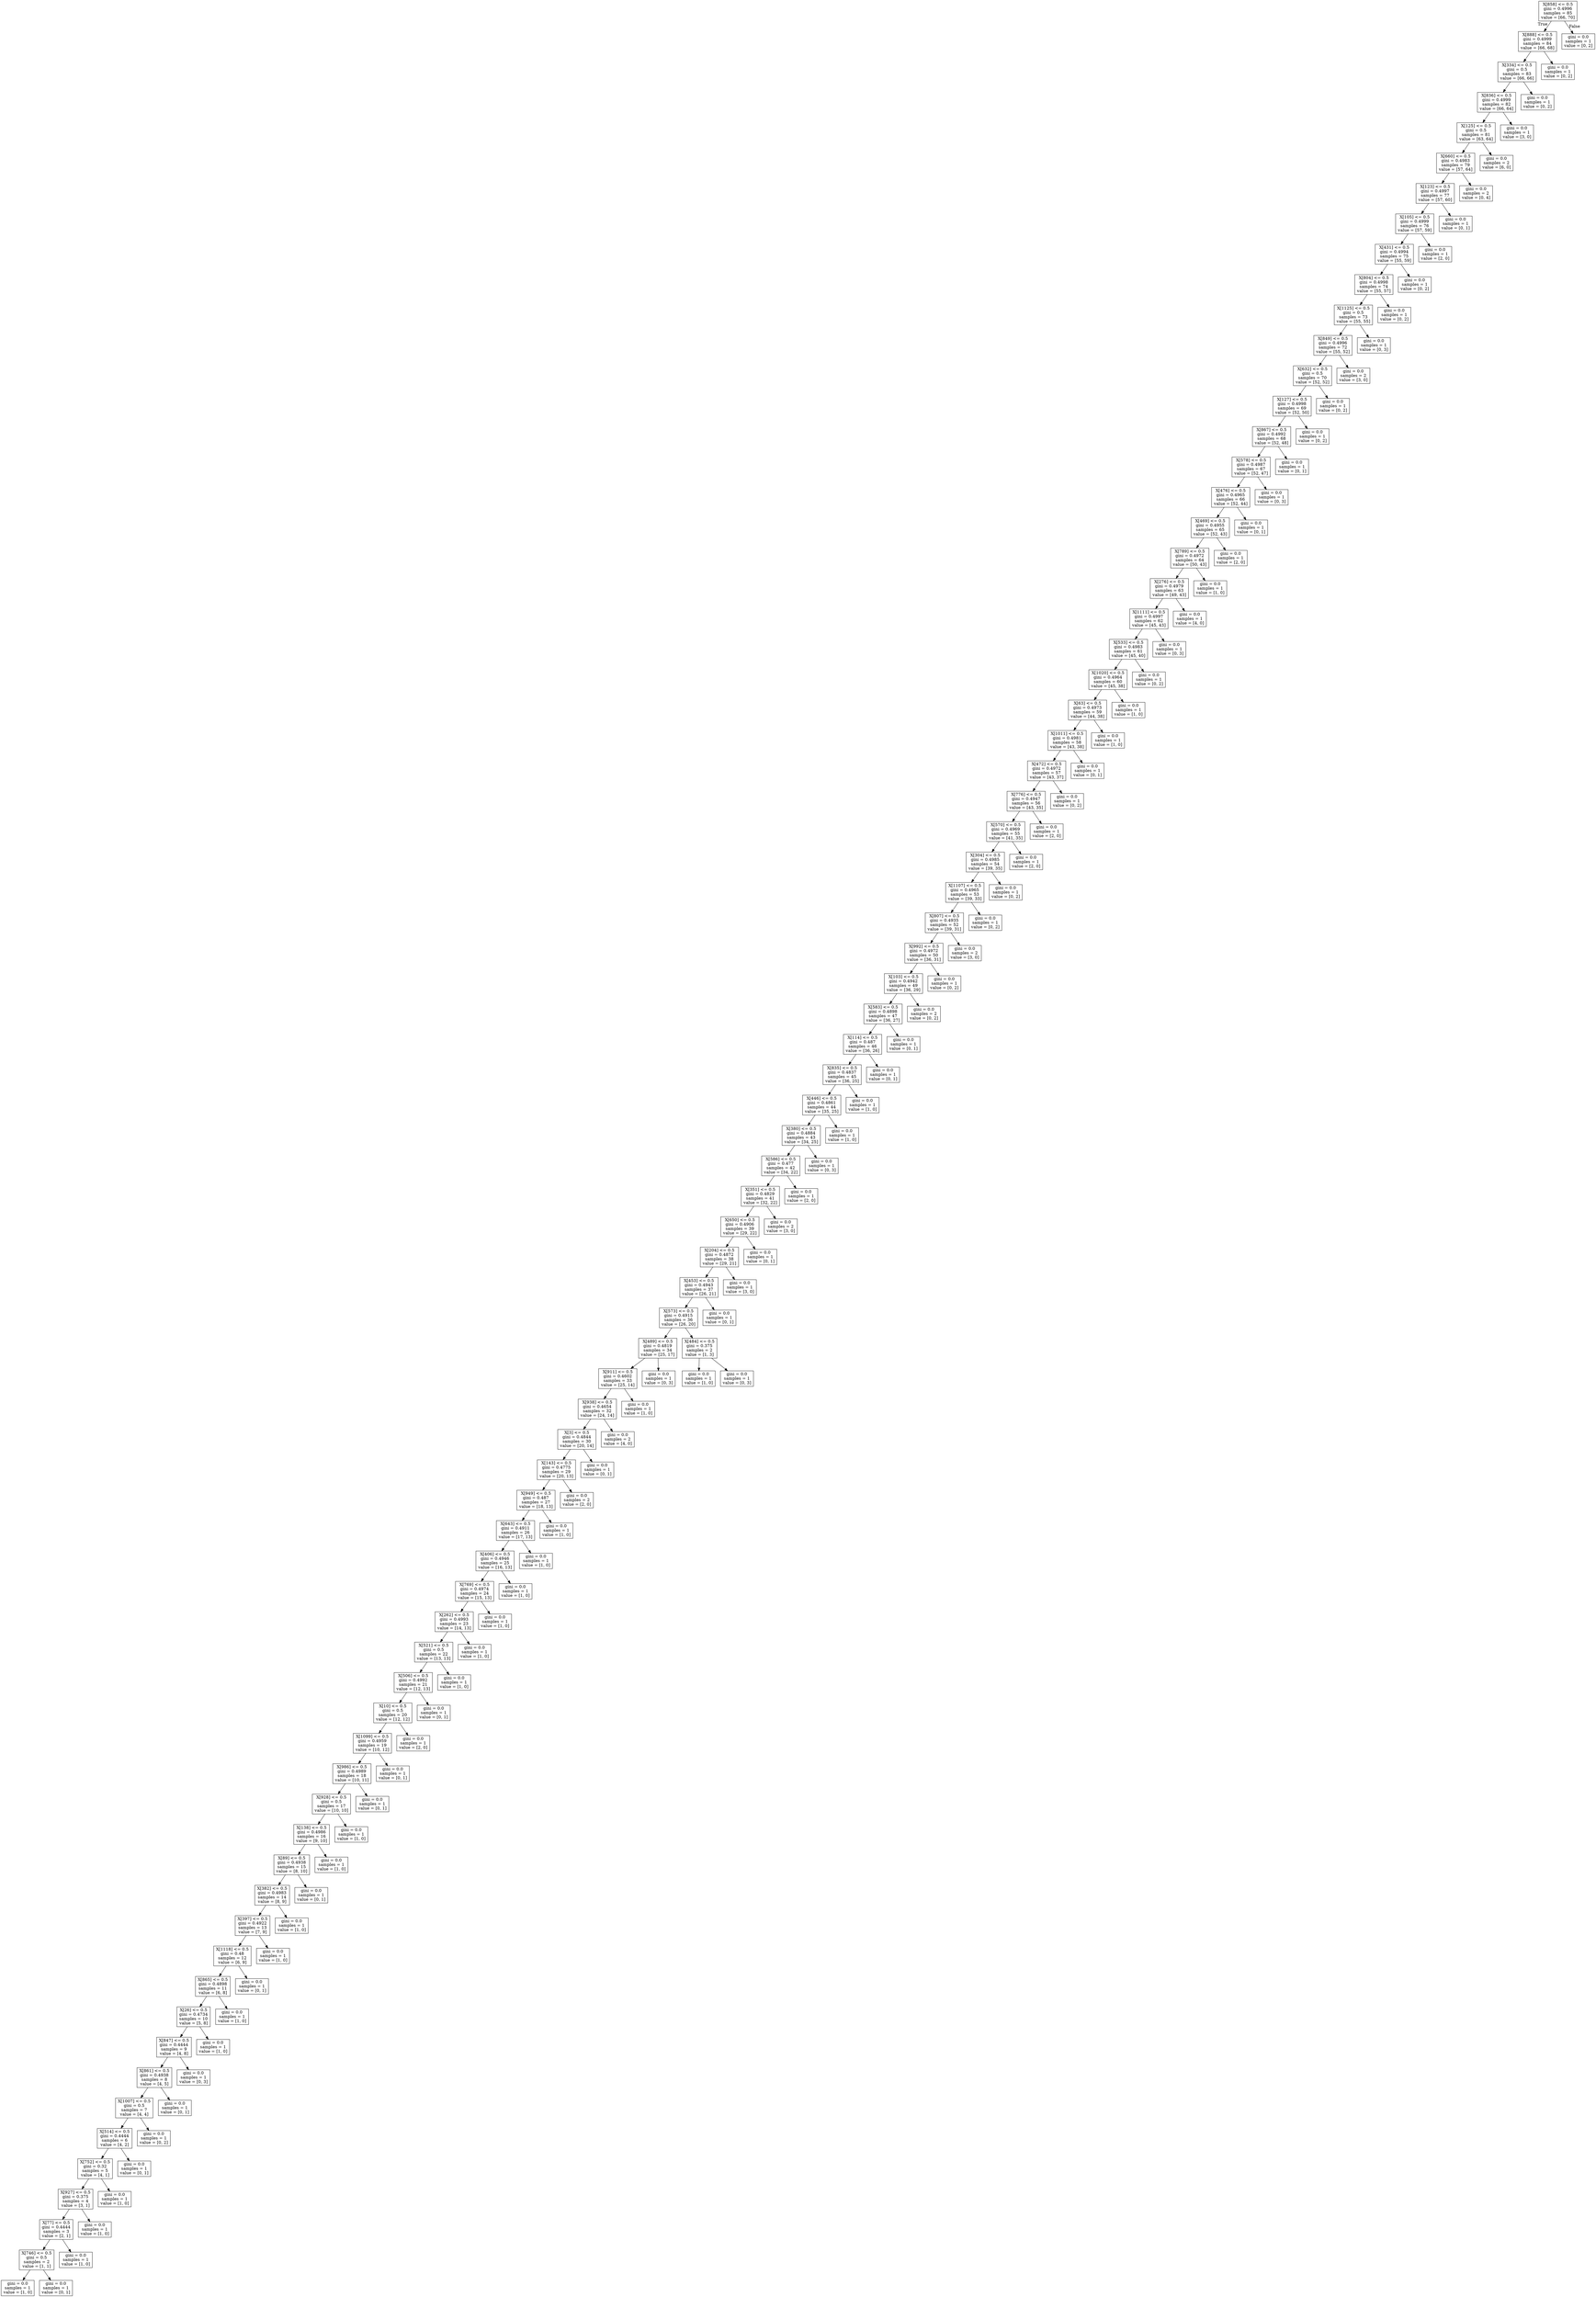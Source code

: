 digraph Tree {
node [shape=box] ;
0 [label="X[858] <= 0.5\ngini = 0.4996\nsamples = 85\nvalue = [66, 70]"] ;
1 [label="X[888] <= 0.5\ngini = 0.4999\nsamples = 84\nvalue = [66, 68]"] ;
0 -> 1 [labeldistance=2.5, labelangle=45, headlabel="True"] ;
2 [label="X[334] <= 0.5\ngini = 0.5\nsamples = 83\nvalue = [66, 66]"] ;
1 -> 2 ;
3 [label="X[836] <= 0.5\ngini = 0.4999\nsamples = 82\nvalue = [66, 64]"] ;
2 -> 3 ;
4 [label="X[125] <= 0.5\ngini = 0.5\nsamples = 81\nvalue = [63, 64]"] ;
3 -> 4 ;
5 [label="X[660] <= 0.5\ngini = 0.4983\nsamples = 79\nvalue = [57, 64]"] ;
4 -> 5 ;
6 [label="X[123] <= 0.5\ngini = 0.4997\nsamples = 77\nvalue = [57, 60]"] ;
5 -> 6 ;
7 [label="X[105] <= 0.5\ngini = 0.4999\nsamples = 76\nvalue = [57, 59]"] ;
6 -> 7 ;
8 [label="X[431] <= 0.5\ngini = 0.4994\nsamples = 75\nvalue = [55, 59]"] ;
7 -> 8 ;
9 [label="X[804] <= 0.5\ngini = 0.4998\nsamples = 74\nvalue = [55, 57]"] ;
8 -> 9 ;
10 [label="X[1125] <= 0.5\ngini = 0.5\nsamples = 73\nvalue = [55, 55]"] ;
9 -> 10 ;
11 [label="X[849] <= 0.5\ngini = 0.4996\nsamples = 72\nvalue = [55, 52]"] ;
10 -> 11 ;
12 [label="X[632] <= 0.5\ngini = 0.5\nsamples = 70\nvalue = [52, 52]"] ;
11 -> 12 ;
13 [label="X[127] <= 0.5\ngini = 0.4998\nsamples = 69\nvalue = [52, 50]"] ;
12 -> 13 ;
14 [label="X[867] <= 0.5\ngini = 0.4992\nsamples = 68\nvalue = [52, 48]"] ;
13 -> 14 ;
15 [label="X[578] <= 0.5\ngini = 0.4987\nsamples = 67\nvalue = [52, 47]"] ;
14 -> 15 ;
16 [label="X[476] <= 0.5\ngini = 0.4965\nsamples = 66\nvalue = [52, 44]"] ;
15 -> 16 ;
17 [label="X[469] <= 0.5\ngini = 0.4955\nsamples = 65\nvalue = [52, 43]"] ;
16 -> 17 ;
18 [label="X[789] <= 0.5\ngini = 0.4972\nsamples = 64\nvalue = [50, 43]"] ;
17 -> 18 ;
19 [label="X[276] <= 0.5\ngini = 0.4979\nsamples = 63\nvalue = [49, 43]"] ;
18 -> 19 ;
20 [label="X[1111] <= 0.5\ngini = 0.4997\nsamples = 62\nvalue = [45, 43]"] ;
19 -> 20 ;
21 [label="X[533] <= 0.5\ngini = 0.4983\nsamples = 61\nvalue = [45, 40]"] ;
20 -> 21 ;
22 [label="X[1020] <= 0.5\ngini = 0.4964\nsamples = 60\nvalue = [45, 38]"] ;
21 -> 22 ;
23 [label="X[63] <= 0.5\ngini = 0.4973\nsamples = 59\nvalue = [44, 38]"] ;
22 -> 23 ;
24 [label="X[1011] <= 0.5\ngini = 0.4981\nsamples = 58\nvalue = [43, 38]"] ;
23 -> 24 ;
25 [label="X[472] <= 0.5\ngini = 0.4972\nsamples = 57\nvalue = [43, 37]"] ;
24 -> 25 ;
26 [label="X[776] <= 0.5\ngini = 0.4947\nsamples = 56\nvalue = [43, 35]"] ;
25 -> 26 ;
27 [label="X[570] <= 0.5\ngini = 0.4969\nsamples = 55\nvalue = [41, 35]"] ;
26 -> 27 ;
28 [label="X[304] <= 0.5\ngini = 0.4985\nsamples = 54\nvalue = [39, 35]"] ;
27 -> 28 ;
29 [label="X[1107] <= 0.5\ngini = 0.4965\nsamples = 53\nvalue = [39, 33]"] ;
28 -> 29 ;
30 [label="X[807] <= 0.5\ngini = 0.4935\nsamples = 52\nvalue = [39, 31]"] ;
29 -> 30 ;
31 [label="X[992] <= 0.5\ngini = 0.4972\nsamples = 50\nvalue = [36, 31]"] ;
30 -> 31 ;
32 [label="X[103] <= 0.5\ngini = 0.4942\nsamples = 49\nvalue = [36, 29]"] ;
31 -> 32 ;
33 [label="X[583] <= 0.5\ngini = 0.4898\nsamples = 47\nvalue = [36, 27]"] ;
32 -> 33 ;
34 [label="X[114] <= 0.5\ngini = 0.487\nsamples = 46\nvalue = [36, 26]"] ;
33 -> 34 ;
35 [label="X[835] <= 0.5\ngini = 0.4837\nsamples = 45\nvalue = [36, 25]"] ;
34 -> 35 ;
36 [label="X[446] <= 0.5\ngini = 0.4861\nsamples = 44\nvalue = [35, 25]"] ;
35 -> 36 ;
37 [label="X[380] <= 0.5\ngini = 0.4884\nsamples = 43\nvalue = [34, 25]"] ;
36 -> 37 ;
38 [label="X[586] <= 0.5\ngini = 0.477\nsamples = 42\nvalue = [34, 22]"] ;
37 -> 38 ;
39 [label="X[351] <= 0.5\ngini = 0.4829\nsamples = 41\nvalue = [32, 22]"] ;
38 -> 39 ;
40 [label="X[650] <= 0.5\ngini = 0.4906\nsamples = 39\nvalue = [29, 22]"] ;
39 -> 40 ;
41 [label="X[204] <= 0.5\ngini = 0.4872\nsamples = 38\nvalue = [29, 21]"] ;
40 -> 41 ;
42 [label="X[453] <= 0.5\ngini = 0.4943\nsamples = 37\nvalue = [26, 21]"] ;
41 -> 42 ;
43 [label="X[573] <= 0.5\ngini = 0.4915\nsamples = 36\nvalue = [26, 20]"] ;
42 -> 43 ;
44 [label="X[489] <= 0.5\ngini = 0.4819\nsamples = 34\nvalue = [25, 17]"] ;
43 -> 44 ;
45 [label="X[911] <= 0.5\ngini = 0.4602\nsamples = 33\nvalue = [25, 14]"] ;
44 -> 45 ;
46 [label="X[938] <= 0.5\ngini = 0.4654\nsamples = 32\nvalue = [24, 14]"] ;
45 -> 46 ;
47 [label="X[3] <= 0.5\ngini = 0.4844\nsamples = 30\nvalue = [20, 14]"] ;
46 -> 47 ;
48 [label="X[143] <= 0.5\ngini = 0.4775\nsamples = 29\nvalue = [20, 13]"] ;
47 -> 48 ;
49 [label="X[949] <= 0.5\ngini = 0.487\nsamples = 27\nvalue = [18, 13]"] ;
48 -> 49 ;
50 [label="X[643] <= 0.5\ngini = 0.4911\nsamples = 26\nvalue = [17, 13]"] ;
49 -> 50 ;
51 [label="X[406] <= 0.5\ngini = 0.4946\nsamples = 25\nvalue = [16, 13]"] ;
50 -> 51 ;
52 [label="X[769] <= 0.5\ngini = 0.4974\nsamples = 24\nvalue = [15, 13]"] ;
51 -> 52 ;
53 [label="X[262] <= 0.5\ngini = 0.4993\nsamples = 23\nvalue = [14, 13]"] ;
52 -> 53 ;
54 [label="X[521] <= 0.5\ngini = 0.5\nsamples = 22\nvalue = [13, 13]"] ;
53 -> 54 ;
55 [label="X[506] <= 0.5\ngini = 0.4992\nsamples = 21\nvalue = [12, 13]"] ;
54 -> 55 ;
56 [label="X[10] <= 0.5\ngini = 0.5\nsamples = 20\nvalue = [12, 12]"] ;
55 -> 56 ;
57 [label="X[1099] <= 0.5\ngini = 0.4959\nsamples = 19\nvalue = [10, 12]"] ;
56 -> 57 ;
58 [label="X[986] <= 0.5\ngini = 0.4989\nsamples = 18\nvalue = [10, 11]"] ;
57 -> 58 ;
59 [label="X[928] <= 0.5\ngini = 0.5\nsamples = 17\nvalue = [10, 10]"] ;
58 -> 59 ;
60 [label="X[138] <= 0.5\ngini = 0.4986\nsamples = 16\nvalue = [9, 10]"] ;
59 -> 60 ;
61 [label="X[89] <= 0.5\ngini = 0.4938\nsamples = 15\nvalue = [8, 10]"] ;
60 -> 61 ;
62 [label="X[382] <= 0.5\ngini = 0.4983\nsamples = 14\nvalue = [8, 9]"] ;
61 -> 62 ;
63 [label="X[397] <= 0.5\ngini = 0.4922\nsamples = 13\nvalue = [7, 9]"] ;
62 -> 63 ;
64 [label="X[1118] <= 0.5\ngini = 0.48\nsamples = 12\nvalue = [6, 9]"] ;
63 -> 64 ;
65 [label="X[865] <= 0.5\ngini = 0.4898\nsamples = 11\nvalue = [6, 8]"] ;
64 -> 65 ;
66 [label="X[26] <= 0.5\ngini = 0.4734\nsamples = 10\nvalue = [5, 8]"] ;
65 -> 66 ;
67 [label="X[847] <= 0.5\ngini = 0.4444\nsamples = 9\nvalue = [4, 8]"] ;
66 -> 67 ;
68 [label="X[861] <= 0.5\ngini = 0.4938\nsamples = 8\nvalue = [4, 5]"] ;
67 -> 68 ;
69 [label="X[1007] <= 0.5\ngini = 0.5\nsamples = 7\nvalue = [4, 4]"] ;
68 -> 69 ;
70 [label="X[514] <= 0.5\ngini = 0.4444\nsamples = 6\nvalue = [4, 2]"] ;
69 -> 70 ;
71 [label="X[752] <= 0.5\ngini = 0.32\nsamples = 5\nvalue = [4, 1]"] ;
70 -> 71 ;
72 [label="X[927] <= 0.5\ngini = 0.375\nsamples = 4\nvalue = [3, 1]"] ;
71 -> 72 ;
73 [label="X[77] <= 0.5\ngini = 0.4444\nsamples = 3\nvalue = [2, 1]"] ;
72 -> 73 ;
74 [label="X[746] <= 0.5\ngini = 0.5\nsamples = 2\nvalue = [1, 1]"] ;
73 -> 74 ;
75 [label="gini = 0.0\nsamples = 1\nvalue = [1, 0]"] ;
74 -> 75 ;
76 [label="gini = 0.0\nsamples = 1\nvalue = [0, 1]"] ;
74 -> 76 ;
77 [label="gini = 0.0\nsamples = 1\nvalue = [1, 0]"] ;
73 -> 77 ;
78 [label="gini = 0.0\nsamples = 1\nvalue = [1, 0]"] ;
72 -> 78 ;
79 [label="gini = 0.0\nsamples = 1\nvalue = [1, 0]"] ;
71 -> 79 ;
80 [label="gini = 0.0\nsamples = 1\nvalue = [0, 1]"] ;
70 -> 80 ;
81 [label="gini = 0.0\nsamples = 1\nvalue = [0, 2]"] ;
69 -> 81 ;
82 [label="gini = 0.0\nsamples = 1\nvalue = [0, 1]"] ;
68 -> 82 ;
83 [label="gini = 0.0\nsamples = 1\nvalue = [0, 3]"] ;
67 -> 83 ;
84 [label="gini = 0.0\nsamples = 1\nvalue = [1, 0]"] ;
66 -> 84 ;
85 [label="gini = 0.0\nsamples = 1\nvalue = [1, 0]"] ;
65 -> 85 ;
86 [label="gini = 0.0\nsamples = 1\nvalue = [0, 1]"] ;
64 -> 86 ;
87 [label="gini = 0.0\nsamples = 1\nvalue = [1, 0]"] ;
63 -> 87 ;
88 [label="gini = 0.0\nsamples = 1\nvalue = [1, 0]"] ;
62 -> 88 ;
89 [label="gini = 0.0\nsamples = 1\nvalue = [0, 1]"] ;
61 -> 89 ;
90 [label="gini = 0.0\nsamples = 1\nvalue = [1, 0]"] ;
60 -> 90 ;
91 [label="gini = 0.0\nsamples = 1\nvalue = [1, 0]"] ;
59 -> 91 ;
92 [label="gini = 0.0\nsamples = 1\nvalue = [0, 1]"] ;
58 -> 92 ;
93 [label="gini = 0.0\nsamples = 1\nvalue = [0, 1]"] ;
57 -> 93 ;
94 [label="gini = 0.0\nsamples = 1\nvalue = [2, 0]"] ;
56 -> 94 ;
95 [label="gini = 0.0\nsamples = 1\nvalue = [0, 1]"] ;
55 -> 95 ;
96 [label="gini = 0.0\nsamples = 1\nvalue = [1, 0]"] ;
54 -> 96 ;
97 [label="gini = 0.0\nsamples = 1\nvalue = [1, 0]"] ;
53 -> 97 ;
98 [label="gini = 0.0\nsamples = 1\nvalue = [1, 0]"] ;
52 -> 98 ;
99 [label="gini = 0.0\nsamples = 1\nvalue = [1, 0]"] ;
51 -> 99 ;
100 [label="gini = 0.0\nsamples = 1\nvalue = [1, 0]"] ;
50 -> 100 ;
101 [label="gini = 0.0\nsamples = 1\nvalue = [1, 0]"] ;
49 -> 101 ;
102 [label="gini = 0.0\nsamples = 2\nvalue = [2, 0]"] ;
48 -> 102 ;
103 [label="gini = 0.0\nsamples = 1\nvalue = [0, 1]"] ;
47 -> 103 ;
104 [label="gini = 0.0\nsamples = 2\nvalue = [4, 0]"] ;
46 -> 104 ;
105 [label="gini = 0.0\nsamples = 1\nvalue = [1, 0]"] ;
45 -> 105 ;
106 [label="gini = 0.0\nsamples = 1\nvalue = [0, 3]"] ;
44 -> 106 ;
107 [label="X[484] <= 0.5\ngini = 0.375\nsamples = 2\nvalue = [1, 3]"] ;
43 -> 107 ;
108 [label="gini = 0.0\nsamples = 1\nvalue = [1, 0]"] ;
107 -> 108 ;
109 [label="gini = 0.0\nsamples = 1\nvalue = [0, 3]"] ;
107 -> 109 ;
110 [label="gini = 0.0\nsamples = 1\nvalue = [0, 1]"] ;
42 -> 110 ;
111 [label="gini = 0.0\nsamples = 1\nvalue = [3, 0]"] ;
41 -> 111 ;
112 [label="gini = 0.0\nsamples = 1\nvalue = [0, 1]"] ;
40 -> 112 ;
113 [label="gini = 0.0\nsamples = 2\nvalue = [3, 0]"] ;
39 -> 113 ;
114 [label="gini = 0.0\nsamples = 1\nvalue = [2, 0]"] ;
38 -> 114 ;
115 [label="gini = 0.0\nsamples = 1\nvalue = [0, 3]"] ;
37 -> 115 ;
116 [label="gini = 0.0\nsamples = 1\nvalue = [1, 0]"] ;
36 -> 116 ;
117 [label="gini = 0.0\nsamples = 1\nvalue = [1, 0]"] ;
35 -> 117 ;
118 [label="gini = 0.0\nsamples = 1\nvalue = [0, 1]"] ;
34 -> 118 ;
119 [label="gini = 0.0\nsamples = 1\nvalue = [0, 1]"] ;
33 -> 119 ;
120 [label="gini = 0.0\nsamples = 2\nvalue = [0, 2]"] ;
32 -> 120 ;
121 [label="gini = 0.0\nsamples = 1\nvalue = [0, 2]"] ;
31 -> 121 ;
122 [label="gini = 0.0\nsamples = 2\nvalue = [3, 0]"] ;
30 -> 122 ;
123 [label="gini = 0.0\nsamples = 1\nvalue = [0, 2]"] ;
29 -> 123 ;
124 [label="gini = 0.0\nsamples = 1\nvalue = [0, 2]"] ;
28 -> 124 ;
125 [label="gini = 0.0\nsamples = 1\nvalue = [2, 0]"] ;
27 -> 125 ;
126 [label="gini = 0.0\nsamples = 1\nvalue = [2, 0]"] ;
26 -> 126 ;
127 [label="gini = 0.0\nsamples = 1\nvalue = [0, 2]"] ;
25 -> 127 ;
128 [label="gini = 0.0\nsamples = 1\nvalue = [0, 1]"] ;
24 -> 128 ;
129 [label="gini = 0.0\nsamples = 1\nvalue = [1, 0]"] ;
23 -> 129 ;
130 [label="gini = 0.0\nsamples = 1\nvalue = [1, 0]"] ;
22 -> 130 ;
131 [label="gini = 0.0\nsamples = 1\nvalue = [0, 2]"] ;
21 -> 131 ;
132 [label="gini = 0.0\nsamples = 1\nvalue = [0, 3]"] ;
20 -> 132 ;
133 [label="gini = 0.0\nsamples = 1\nvalue = [4, 0]"] ;
19 -> 133 ;
134 [label="gini = 0.0\nsamples = 1\nvalue = [1, 0]"] ;
18 -> 134 ;
135 [label="gini = 0.0\nsamples = 1\nvalue = [2, 0]"] ;
17 -> 135 ;
136 [label="gini = 0.0\nsamples = 1\nvalue = [0, 1]"] ;
16 -> 136 ;
137 [label="gini = 0.0\nsamples = 1\nvalue = [0, 3]"] ;
15 -> 137 ;
138 [label="gini = 0.0\nsamples = 1\nvalue = [0, 1]"] ;
14 -> 138 ;
139 [label="gini = 0.0\nsamples = 1\nvalue = [0, 2]"] ;
13 -> 139 ;
140 [label="gini = 0.0\nsamples = 1\nvalue = [0, 2]"] ;
12 -> 140 ;
141 [label="gini = 0.0\nsamples = 2\nvalue = [3, 0]"] ;
11 -> 141 ;
142 [label="gini = 0.0\nsamples = 1\nvalue = [0, 3]"] ;
10 -> 142 ;
143 [label="gini = 0.0\nsamples = 1\nvalue = [0, 2]"] ;
9 -> 143 ;
144 [label="gini = 0.0\nsamples = 1\nvalue = [0, 2]"] ;
8 -> 144 ;
145 [label="gini = 0.0\nsamples = 1\nvalue = [2, 0]"] ;
7 -> 145 ;
146 [label="gini = 0.0\nsamples = 1\nvalue = [0, 1]"] ;
6 -> 146 ;
147 [label="gini = 0.0\nsamples = 2\nvalue = [0, 4]"] ;
5 -> 147 ;
148 [label="gini = 0.0\nsamples = 2\nvalue = [6, 0]"] ;
4 -> 148 ;
149 [label="gini = 0.0\nsamples = 1\nvalue = [3, 0]"] ;
3 -> 149 ;
150 [label="gini = 0.0\nsamples = 1\nvalue = [0, 2]"] ;
2 -> 150 ;
151 [label="gini = 0.0\nsamples = 1\nvalue = [0, 2]"] ;
1 -> 151 ;
152 [label="gini = 0.0\nsamples = 1\nvalue = [0, 2]"] ;
0 -> 152 [labeldistance=2.5, labelangle=-45, headlabel="False"] ;
}